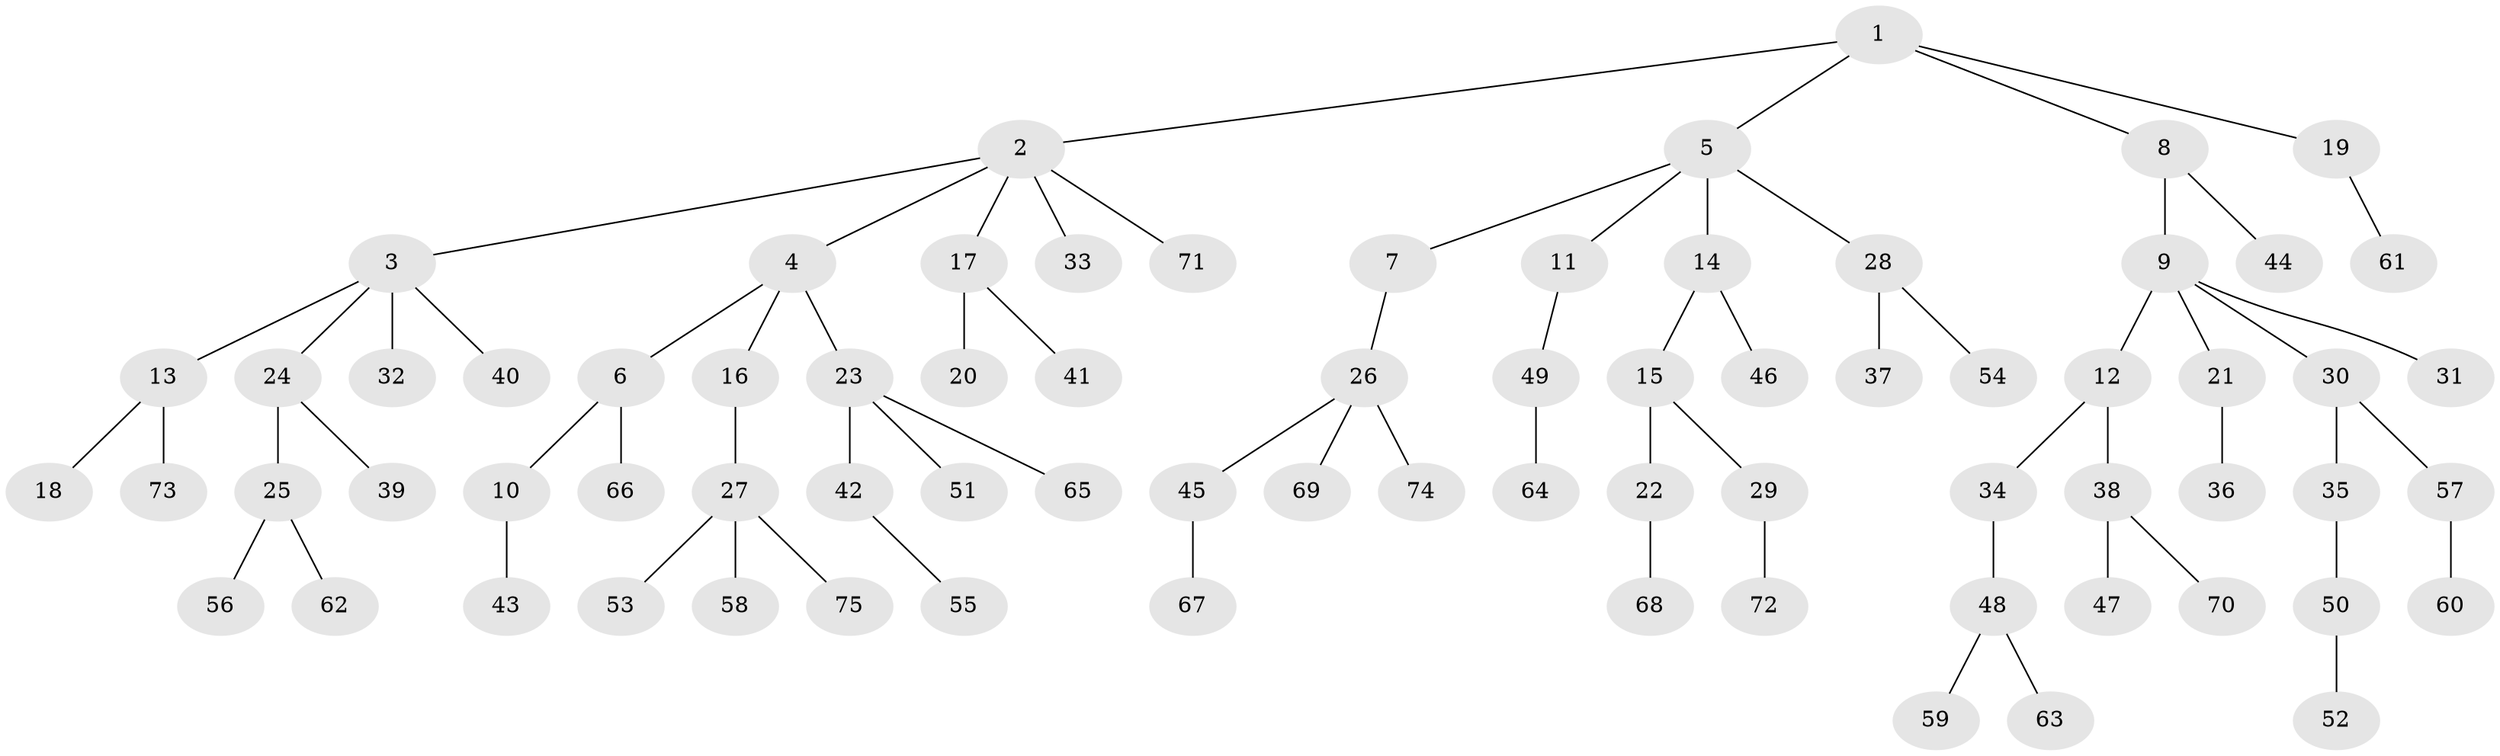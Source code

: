 // coarse degree distribution, {4: 0.09615384615384616, 5: 0.038461538461538464, 3: 0.09615384615384616, 6: 0.019230769230769232, 1: 0.5192307692307693, 2: 0.23076923076923078}
// Generated by graph-tools (version 1.1) at 2025/24/03/03/25 07:24:06]
// undirected, 75 vertices, 74 edges
graph export_dot {
graph [start="1"]
  node [color=gray90,style=filled];
  1;
  2;
  3;
  4;
  5;
  6;
  7;
  8;
  9;
  10;
  11;
  12;
  13;
  14;
  15;
  16;
  17;
  18;
  19;
  20;
  21;
  22;
  23;
  24;
  25;
  26;
  27;
  28;
  29;
  30;
  31;
  32;
  33;
  34;
  35;
  36;
  37;
  38;
  39;
  40;
  41;
  42;
  43;
  44;
  45;
  46;
  47;
  48;
  49;
  50;
  51;
  52;
  53;
  54;
  55;
  56;
  57;
  58;
  59;
  60;
  61;
  62;
  63;
  64;
  65;
  66;
  67;
  68;
  69;
  70;
  71;
  72;
  73;
  74;
  75;
  1 -- 2;
  1 -- 5;
  1 -- 8;
  1 -- 19;
  2 -- 3;
  2 -- 4;
  2 -- 17;
  2 -- 33;
  2 -- 71;
  3 -- 13;
  3 -- 24;
  3 -- 32;
  3 -- 40;
  4 -- 6;
  4 -- 16;
  4 -- 23;
  5 -- 7;
  5 -- 11;
  5 -- 14;
  5 -- 28;
  6 -- 10;
  6 -- 66;
  7 -- 26;
  8 -- 9;
  8 -- 44;
  9 -- 12;
  9 -- 21;
  9 -- 30;
  9 -- 31;
  10 -- 43;
  11 -- 49;
  12 -- 34;
  12 -- 38;
  13 -- 18;
  13 -- 73;
  14 -- 15;
  14 -- 46;
  15 -- 22;
  15 -- 29;
  16 -- 27;
  17 -- 20;
  17 -- 41;
  19 -- 61;
  21 -- 36;
  22 -- 68;
  23 -- 42;
  23 -- 51;
  23 -- 65;
  24 -- 25;
  24 -- 39;
  25 -- 56;
  25 -- 62;
  26 -- 45;
  26 -- 69;
  26 -- 74;
  27 -- 53;
  27 -- 58;
  27 -- 75;
  28 -- 37;
  28 -- 54;
  29 -- 72;
  30 -- 35;
  30 -- 57;
  34 -- 48;
  35 -- 50;
  38 -- 47;
  38 -- 70;
  42 -- 55;
  45 -- 67;
  48 -- 59;
  48 -- 63;
  49 -- 64;
  50 -- 52;
  57 -- 60;
}
